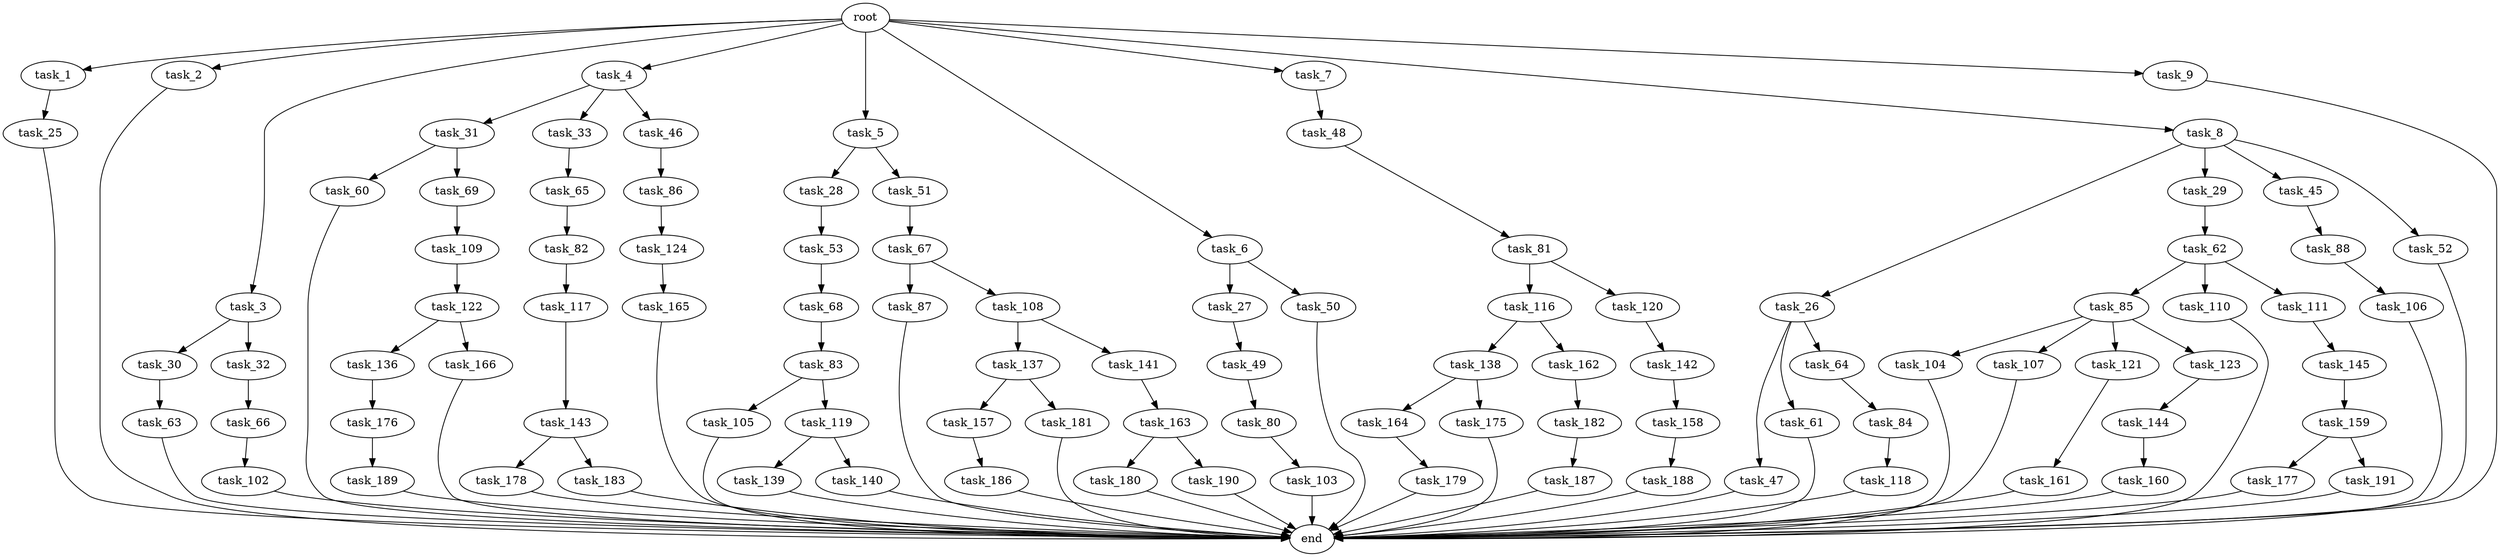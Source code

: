 digraph G {
  root [size="0.000000"];
  task_1 [size="102.400000"];
  task_2 [size="102.400000"];
  task_3 [size="102.400000"];
  task_4 [size="102.400000"];
  task_5 [size="102.400000"];
  task_6 [size="102.400000"];
  task_7 [size="102.400000"];
  task_8 [size="102.400000"];
  task_9 [size="102.400000"];
  task_25 [size="13743895347.200001"];
  task_26 [size="21474836480.000000"];
  task_27 [size="7730941132.800000"];
  task_28 [size="85899345920.000000"];
  task_29 [size="21474836480.000000"];
  task_30 [size="54975581388.800003"];
  task_31 [size="85899345920.000000"];
  task_32 [size="54975581388.800003"];
  task_33 [size="85899345920.000000"];
  task_45 [size="21474836480.000000"];
  task_46 [size="85899345920.000000"];
  task_47 [size="3435973836.800000"];
  task_48 [size="42090679500.800003"];
  task_49 [size="7730941132.800000"];
  task_50 [size="7730941132.800000"];
  task_51 [size="85899345920.000000"];
  task_52 [size="21474836480.000000"];
  task_53 [size="7730941132.800000"];
  task_60 [size="42090679500.800003"];
  task_61 [size="3435973836.800000"];
  task_62 [size="13743895347.200001"];
  task_63 [size="3435973836.800000"];
  task_64 [size="3435973836.800000"];
  task_65 [size="7730941132.800000"];
  task_66 [size="13743895347.200001"];
  task_67 [size="54975581388.800003"];
  task_68 [size="42090679500.800003"];
  task_69 [size="42090679500.800003"];
  task_80 [size="7730941132.800000"];
  task_81 [size="69578470195.199997"];
  task_82 [size="85899345920.000000"];
  task_83 [size="30923764531.200001"];
  task_84 [size="54975581388.800003"];
  task_85 [size="21474836480.000000"];
  task_86 [size="30923764531.200001"];
  task_87 [size="7730941132.800000"];
  task_88 [size="42090679500.800003"];
  task_102 [size="13743895347.200001"];
  task_103 [size="69578470195.199997"];
  task_104 [size="42090679500.800003"];
  task_105 [size="54975581388.800003"];
  task_106 [size="42090679500.800003"];
  task_107 [size="42090679500.800003"];
  task_108 [size="7730941132.800000"];
  task_109 [size="7730941132.800000"];
  task_110 [size="21474836480.000000"];
  task_111 [size="21474836480.000000"];
  task_116 [size="13743895347.200001"];
  task_117 [size="69578470195.199997"];
  task_118 [size="7730941132.800000"];
  task_119 [size="54975581388.800003"];
  task_120 [size="13743895347.200001"];
  task_121 [size="42090679500.800003"];
  task_122 [size="30923764531.200001"];
  task_123 [size="42090679500.800003"];
  task_124 [size="69578470195.199997"];
  task_136 [size="21474836480.000000"];
  task_137 [size="69578470195.199997"];
  task_138 [size="7730941132.800000"];
  task_139 [size="7730941132.800000"];
  task_140 [size="7730941132.800000"];
  task_141 [size="69578470195.199997"];
  task_142 [size="54975581388.800003"];
  task_143 [size="13743895347.200001"];
  task_144 [size="54975581388.800003"];
  task_145 [size="13743895347.200001"];
  task_157 [size="85899345920.000000"];
  task_158 [size="21474836480.000000"];
  task_159 [size="21474836480.000000"];
  task_160 [size="85899345920.000000"];
  task_161 [size="30923764531.200001"];
  task_162 [size="7730941132.800000"];
  task_163 [size="30923764531.200001"];
  task_164 [size="54975581388.800003"];
  task_165 [size="21474836480.000000"];
  task_166 [size="21474836480.000000"];
  task_175 [size="54975581388.800003"];
  task_176 [size="21474836480.000000"];
  task_177 [size="3435973836.800000"];
  task_178 [size="7730941132.800000"];
  task_179 [size="7730941132.800000"];
  task_180 [size="30923764531.200001"];
  task_181 [size="85899345920.000000"];
  task_182 [size="42090679500.800003"];
  task_183 [size="7730941132.800000"];
  task_186 [size="54975581388.800003"];
  task_187 [size="85899345920.000000"];
  task_188 [size="30923764531.200001"];
  task_189 [size="30923764531.200001"];
  task_190 [size="30923764531.200001"];
  task_191 [size="3435973836.800000"];
  end [size="0.000000"];

  root -> task_1 [size="1.000000"];
  root -> task_2 [size="1.000000"];
  root -> task_3 [size="1.000000"];
  root -> task_4 [size="1.000000"];
  root -> task_5 [size="1.000000"];
  root -> task_6 [size="1.000000"];
  root -> task_7 [size="1.000000"];
  root -> task_8 [size="1.000000"];
  root -> task_9 [size="1.000000"];
  task_1 -> task_25 [size="134217728.000000"];
  task_2 -> end [size="1.000000"];
  task_3 -> task_30 [size="536870912.000000"];
  task_3 -> task_32 [size="536870912.000000"];
  task_4 -> task_31 [size="838860800.000000"];
  task_4 -> task_33 [size="838860800.000000"];
  task_4 -> task_46 [size="838860800.000000"];
  task_5 -> task_28 [size="838860800.000000"];
  task_5 -> task_51 [size="838860800.000000"];
  task_6 -> task_27 [size="75497472.000000"];
  task_6 -> task_50 [size="75497472.000000"];
  task_7 -> task_48 [size="411041792.000000"];
  task_8 -> task_26 [size="209715200.000000"];
  task_8 -> task_29 [size="209715200.000000"];
  task_8 -> task_45 [size="209715200.000000"];
  task_8 -> task_52 [size="209715200.000000"];
  task_9 -> end [size="1.000000"];
  task_25 -> end [size="1.000000"];
  task_26 -> task_47 [size="33554432.000000"];
  task_26 -> task_61 [size="33554432.000000"];
  task_26 -> task_64 [size="33554432.000000"];
  task_27 -> task_49 [size="75497472.000000"];
  task_28 -> task_53 [size="75497472.000000"];
  task_29 -> task_62 [size="134217728.000000"];
  task_30 -> task_63 [size="33554432.000000"];
  task_31 -> task_60 [size="411041792.000000"];
  task_31 -> task_69 [size="411041792.000000"];
  task_32 -> task_66 [size="134217728.000000"];
  task_33 -> task_65 [size="75497472.000000"];
  task_45 -> task_88 [size="411041792.000000"];
  task_46 -> task_86 [size="301989888.000000"];
  task_47 -> end [size="1.000000"];
  task_48 -> task_81 [size="679477248.000000"];
  task_49 -> task_80 [size="75497472.000000"];
  task_50 -> end [size="1.000000"];
  task_51 -> task_67 [size="536870912.000000"];
  task_52 -> end [size="1.000000"];
  task_53 -> task_68 [size="411041792.000000"];
  task_60 -> end [size="1.000000"];
  task_61 -> end [size="1.000000"];
  task_62 -> task_85 [size="209715200.000000"];
  task_62 -> task_110 [size="209715200.000000"];
  task_62 -> task_111 [size="209715200.000000"];
  task_63 -> end [size="1.000000"];
  task_64 -> task_84 [size="536870912.000000"];
  task_65 -> task_82 [size="838860800.000000"];
  task_66 -> task_102 [size="134217728.000000"];
  task_67 -> task_87 [size="75497472.000000"];
  task_67 -> task_108 [size="75497472.000000"];
  task_68 -> task_83 [size="301989888.000000"];
  task_69 -> task_109 [size="75497472.000000"];
  task_80 -> task_103 [size="679477248.000000"];
  task_81 -> task_116 [size="134217728.000000"];
  task_81 -> task_120 [size="134217728.000000"];
  task_82 -> task_117 [size="679477248.000000"];
  task_83 -> task_105 [size="536870912.000000"];
  task_83 -> task_119 [size="536870912.000000"];
  task_84 -> task_118 [size="75497472.000000"];
  task_85 -> task_104 [size="411041792.000000"];
  task_85 -> task_107 [size="411041792.000000"];
  task_85 -> task_121 [size="411041792.000000"];
  task_85 -> task_123 [size="411041792.000000"];
  task_86 -> task_124 [size="679477248.000000"];
  task_87 -> end [size="1.000000"];
  task_88 -> task_106 [size="411041792.000000"];
  task_102 -> end [size="1.000000"];
  task_103 -> end [size="1.000000"];
  task_104 -> end [size="1.000000"];
  task_105 -> end [size="1.000000"];
  task_106 -> end [size="1.000000"];
  task_107 -> end [size="1.000000"];
  task_108 -> task_137 [size="679477248.000000"];
  task_108 -> task_141 [size="679477248.000000"];
  task_109 -> task_122 [size="301989888.000000"];
  task_110 -> end [size="1.000000"];
  task_111 -> task_145 [size="134217728.000000"];
  task_116 -> task_138 [size="75497472.000000"];
  task_116 -> task_162 [size="75497472.000000"];
  task_117 -> task_143 [size="134217728.000000"];
  task_118 -> end [size="1.000000"];
  task_119 -> task_139 [size="75497472.000000"];
  task_119 -> task_140 [size="75497472.000000"];
  task_120 -> task_142 [size="536870912.000000"];
  task_121 -> task_161 [size="301989888.000000"];
  task_122 -> task_136 [size="209715200.000000"];
  task_122 -> task_166 [size="209715200.000000"];
  task_123 -> task_144 [size="536870912.000000"];
  task_124 -> task_165 [size="209715200.000000"];
  task_136 -> task_176 [size="209715200.000000"];
  task_137 -> task_157 [size="838860800.000000"];
  task_137 -> task_181 [size="838860800.000000"];
  task_138 -> task_164 [size="536870912.000000"];
  task_138 -> task_175 [size="536870912.000000"];
  task_139 -> end [size="1.000000"];
  task_140 -> end [size="1.000000"];
  task_141 -> task_163 [size="301989888.000000"];
  task_142 -> task_158 [size="209715200.000000"];
  task_143 -> task_178 [size="75497472.000000"];
  task_143 -> task_183 [size="75497472.000000"];
  task_144 -> task_160 [size="838860800.000000"];
  task_145 -> task_159 [size="209715200.000000"];
  task_157 -> task_186 [size="536870912.000000"];
  task_158 -> task_188 [size="301989888.000000"];
  task_159 -> task_177 [size="33554432.000000"];
  task_159 -> task_191 [size="33554432.000000"];
  task_160 -> end [size="1.000000"];
  task_161 -> end [size="1.000000"];
  task_162 -> task_182 [size="411041792.000000"];
  task_163 -> task_180 [size="301989888.000000"];
  task_163 -> task_190 [size="301989888.000000"];
  task_164 -> task_179 [size="75497472.000000"];
  task_165 -> end [size="1.000000"];
  task_166 -> end [size="1.000000"];
  task_175 -> end [size="1.000000"];
  task_176 -> task_189 [size="301989888.000000"];
  task_177 -> end [size="1.000000"];
  task_178 -> end [size="1.000000"];
  task_179 -> end [size="1.000000"];
  task_180 -> end [size="1.000000"];
  task_181 -> end [size="1.000000"];
  task_182 -> task_187 [size="838860800.000000"];
  task_183 -> end [size="1.000000"];
  task_186 -> end [size="1.000000"];
  task_187 -> end [size="1.000000"];
  task_188 -> end [size="1.000000"];
  task_189 -> end [size="1.000000"];
  task_190 -> end [size="1.000000"];
  task_191 -> end [size="1.000000"];
}
